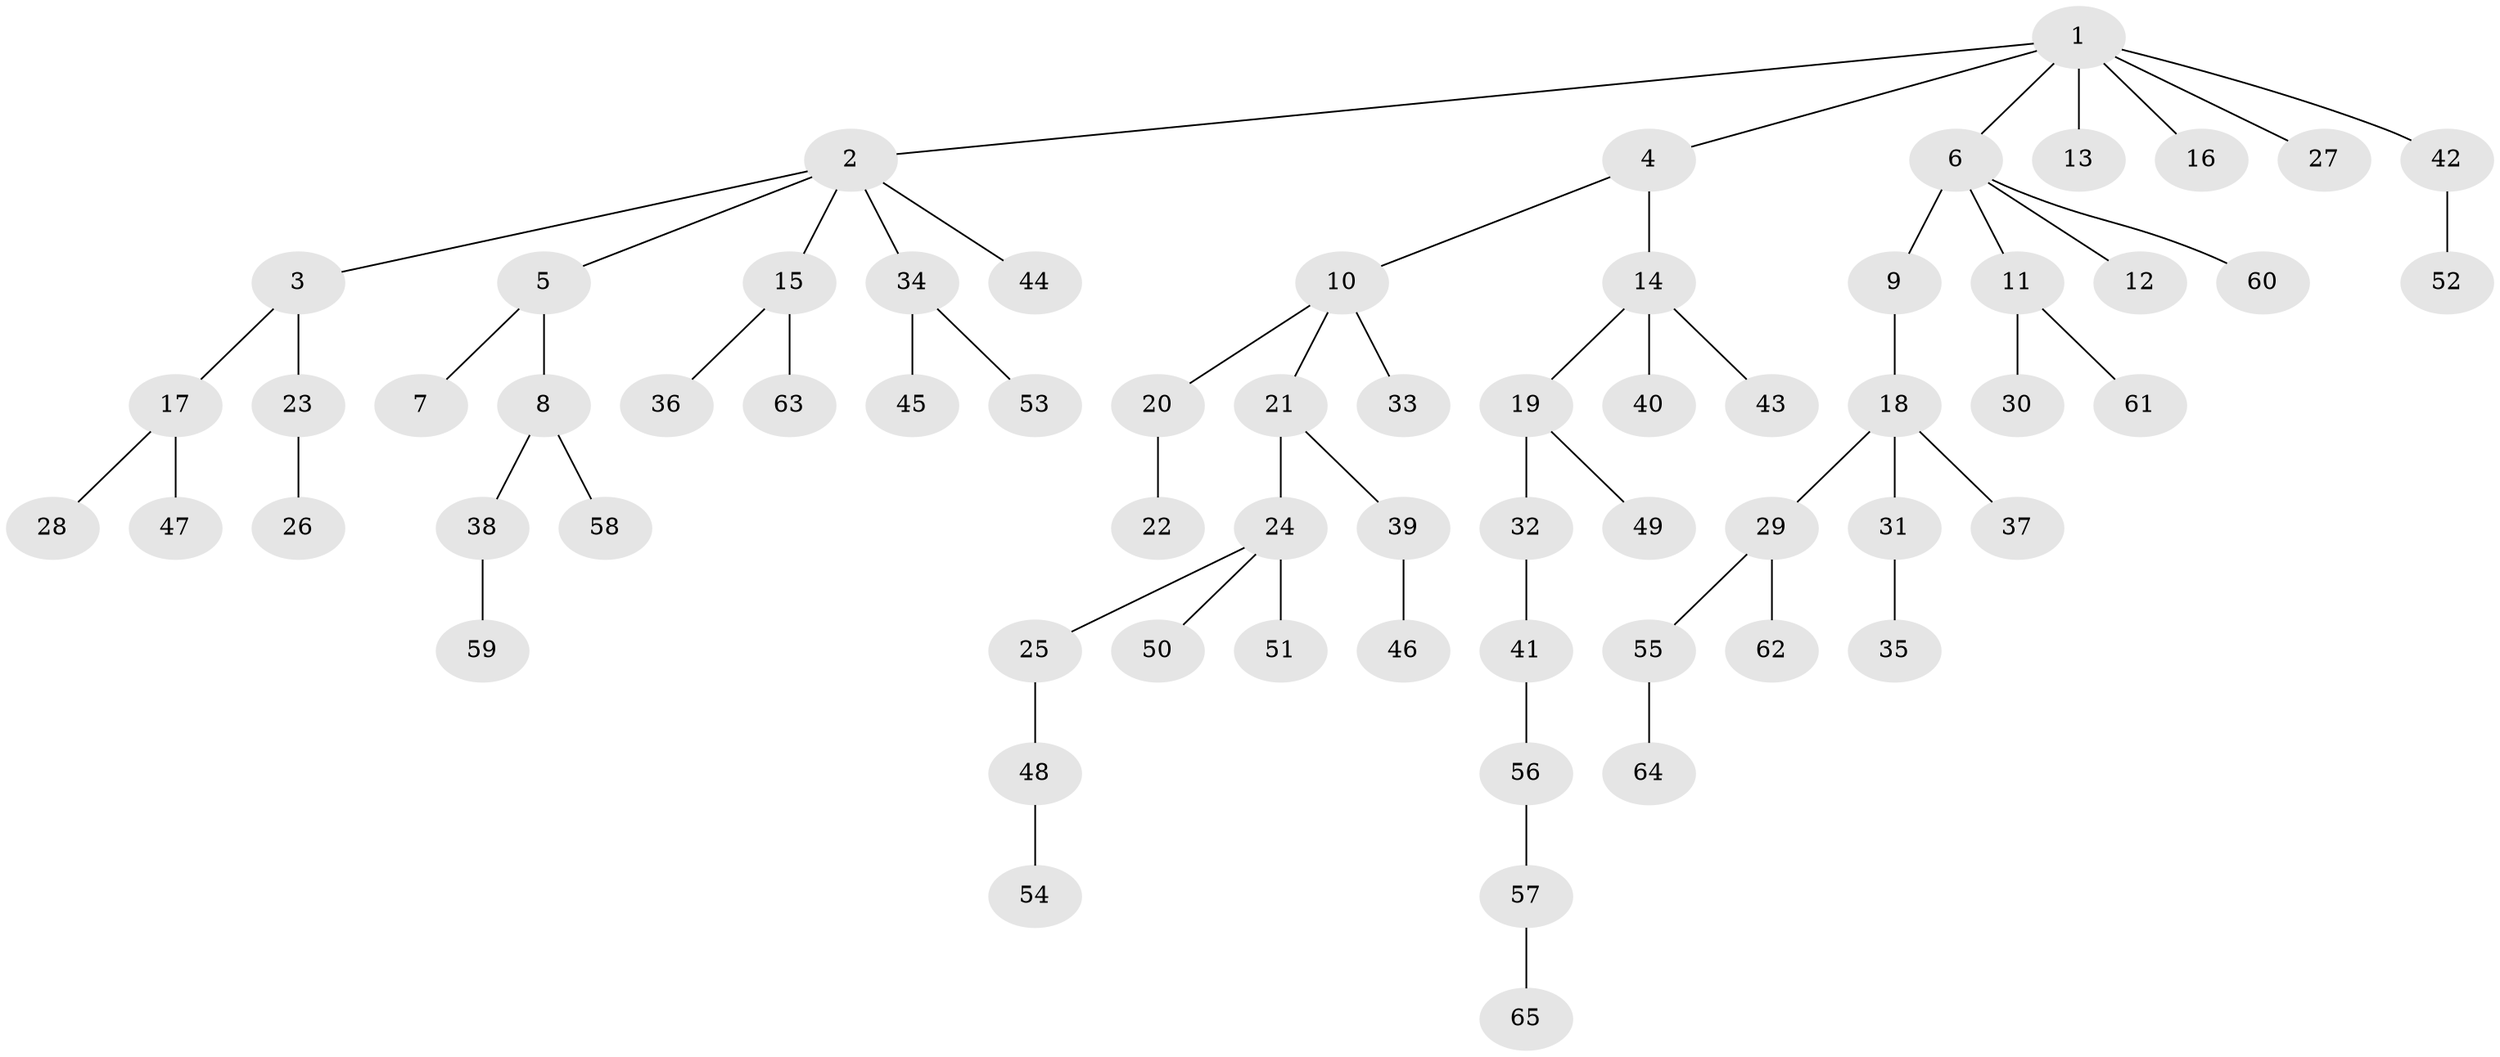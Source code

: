 // Generated by graph-tools (version 1.1) at 2025/26/03/09/25 03:26:23]
// undirected, 65 vertices, 64 edges
graph export_dot {
graph [start="1"]
  node [color=gray90,style=filled];
  1;
  2;
  3;
  4;
  5;
  6;
  7;
  8;
  9;
  10;
  11;
  12;
  13;
  14;
  15;
  16;
  17;
  18;
  19;
  20;
  21;
  22;
  23;
  24;
  25;
  26;
  27;
  28;
  29;
  30;
  31;
  32;
  33;
  34;
  35;
  36;
  37;
  38;
  39;
  40;
  41;
  42;
  43;
  44;
  45;
  46;
  47;
  48;
  49;
  50;
  51;
  52;
  53;
  54;
  55;
  56;
  57;
  58;
  59;
  60;
  61;
  62;
  63;
  64;
  65;
  1 -- 2;
  1 -- 4;
  1 -- 6;
  1 -- 13;
  1 -- 16;
  1 -- 27;
  1 -- 42;
  2 -- 3;
  2 -- 5;
  2 -- 15;
  2 -- 34;
  2 -- 44;
  3 -- 17;
  3 -- 23;
  4 -- 10;
  4 -- 14;
  5 -- 7;
  5 -- 8;
  6 -- 9;
  6 -- 11;
  6 -- 12;
  6 -- 60;
  8 -- 38;
  8 -- 58;
  9 -- 18;
  10 -- 20;
  10 -- 21;
  10 -- 33;
  11 -- 30;
  11 -- 61;
  14 -- 19;
  14 -- 40;
  14 -- 43;
  15 -- 36;
  15 -- 63;
  17 -- 28;
  17 -- 47;
  18 -- 29;
  18 -- 31;
  18 -- 37;
  19 -- 32;
  19 -- 49;
  20 -- 22;
  21 -- 24;
  21 -- 39;
  23 -- 26;
  24 -- 25;
  24 -- 50;
  24 -- 51;
  25 -- 48;
  29 -- 55;
  29 -- 62;
  31 -- 35;
  32 -- 41;
  34 -- 45;
  34 -- 53;
  38 -- 59;
  39 -- 46;
  41 -- 56;
  42 -- 52;
  48 -- 54;
  55 -- 64;
  56 -- 57;
  57 -- 65;
}
